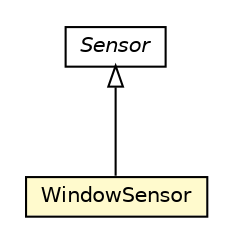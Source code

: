 #!/usr/local/bin/dot
#
# Class diagram 
# Generated by UMLGraph version R5_6-24-gf6e263 (http://www.umlgraph.org/)
#

digraph G {
	edge [fontname="Helvetica",fontsize=10,labelfontname="Helvetica",labelfontsize=10];
	node [fontname="Helvetica",fontsize=10,shape=plaintext];
	nodesep=0.25;
	ranksep=0.5;
	// org.universAAL.ontology.device.WindowSensor
	c390521 [label=<<table title="org.universAAL.ontology.device.WindowSensor" border="0" cellborder="1" cellspacing="0" cellpadding="2" port="p" bgcolor="lemonChiffon" href="./WindowSensor.html">
		<tr><td><table border="0" cellspacing="0" cellpadding="1">
<tr><td align="center" balign="center"> WindowSensor </td></tr>
		</table></td></tr>
		</table>>, URL="./WindowSensor.html", fontname="Helvetica", fontcolor="black", fontsize=10.0];
	// org.universAAL.ontology.device.Sensor
	c390559 [label=<<table title="org.universAAL.ontology.device.Sensor" border="0" cellborder="1" cellspacing="0" cellpadding="2" port="p" href="./Sensor.html">
		<tr><td><table border="0" cellspacing="0" cellpadding="1">
<tr><td align="center" balign="center"><font face="Helvetica-Oblique"> Sensor </font></td></tr>
		</table></td></tr>
		</table>>, URL="./Sensor.html", fontname="Helvetica", fontcolor="black", fontsize=10.0];
	//org.universAAL.ontology.device.WindowSensor extends org.universAAL.ontology.device.Sensor
	c390559:p -> c390521:p [dir=back,arrowtail=empty];
}

